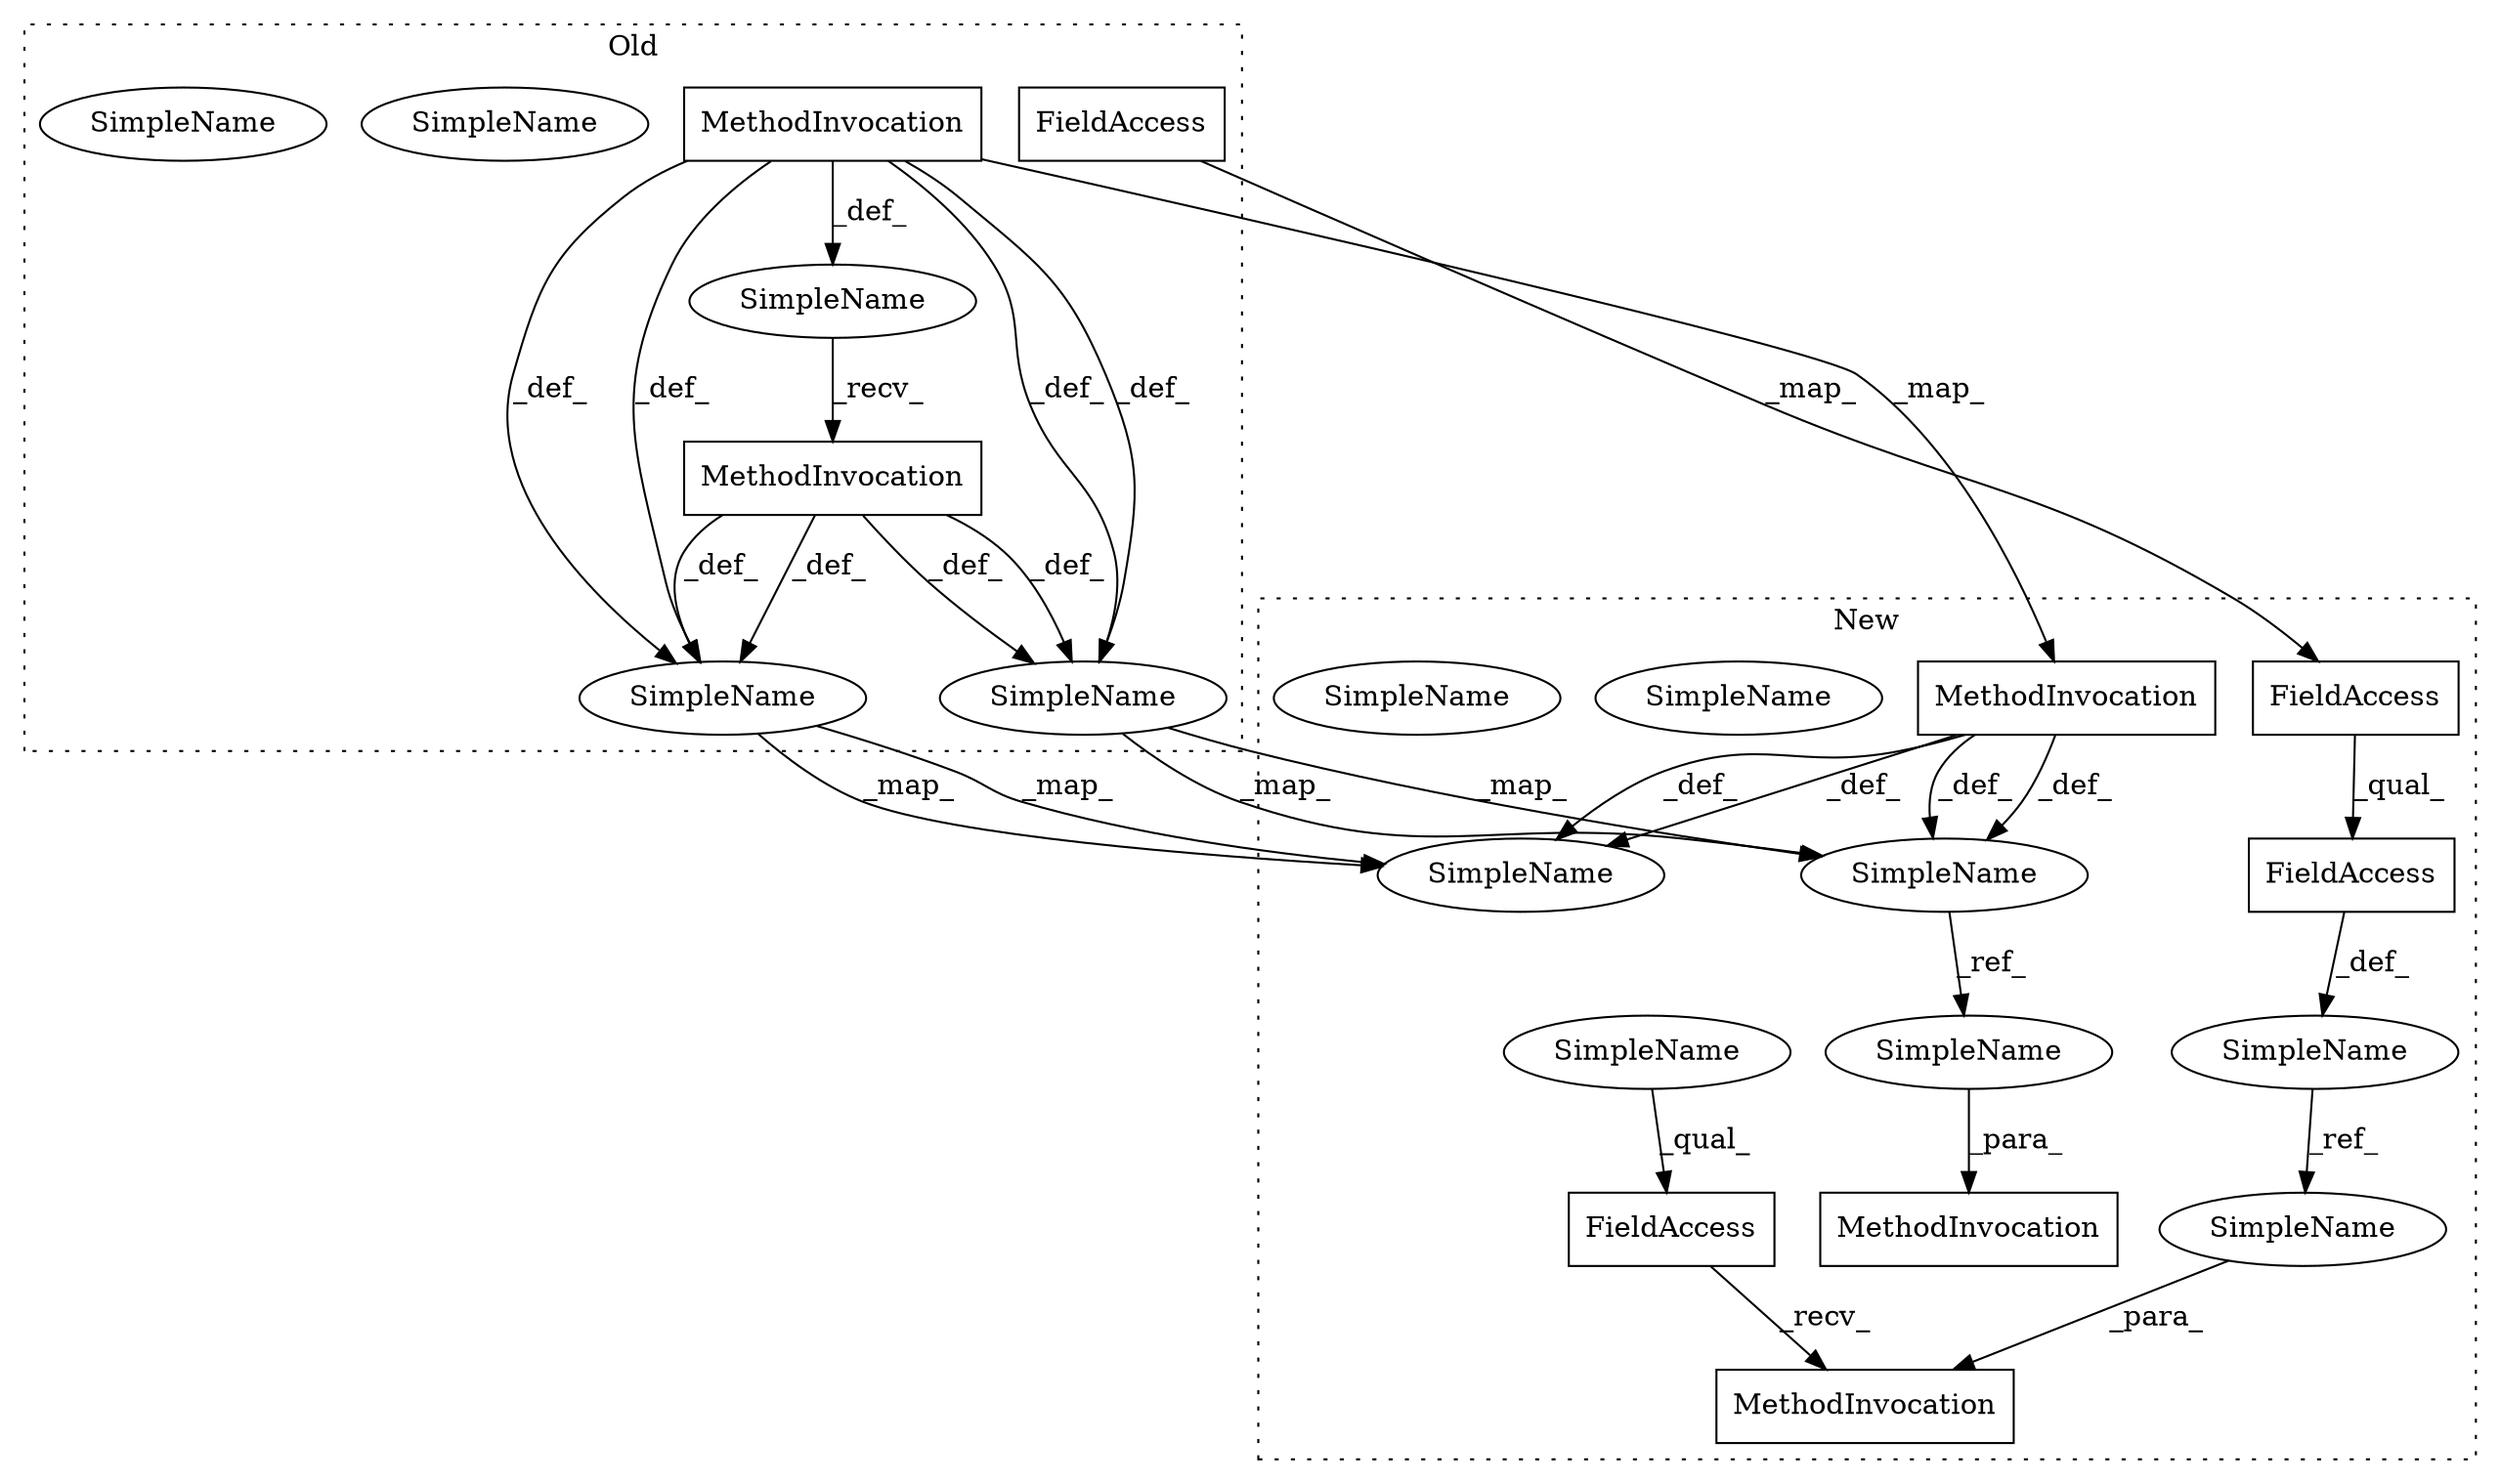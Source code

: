 digraph G {
subgraph cluster0 {
4 [label="FieldAccess" a="22" s="4785" l="14" shape="box"];
7 [label="MethodInvocation" a="32" s="4733,4742" l="3,1" shape="box"];
8 [label="MethodInvocation" a="32" s="4719,4731" l="5,1" shape="box"];
10 [label="SimpleName" a="42" s="4749" l="6" shape="ellipse"];
17 [label="SimpleName" a="42" s="" l="" shape="ellipse"];
19 [label="SimpleName" a="42" s="4709" l="3" shape="ellipse"];
20 [label="SimpleName" a="42" s="4749" l="6" shape="ellipse"];
21 [label="SimpleName" a="42" s="4709" l="3" shape="ellipse"];
label = "Old";
style="dotted";
}
subgraph cluster1 {
1 [label="FieldAccess" a="22" s="4675" l="9" shape="box"];
2 [label="FieldAccess" a="22" s="4628" l="14" shape="box"];
3 [label="FieldAccess" a="22" s="4628" l="31" shape="box"];
5 [label="MethodInvocation" a="32" s="4593,4618" l="5,1" shape="box"];
6 [label="MethodInvocation" a="32" s="4737,4743" l="3,1" shape="box"];
9 [label="MethodInvocation" a="32" s="4685,4694" l="7,1" shape="box"];
11 [label="SimpleName" a="42" s="4583" l="3" shape="ellipse"];
12 [label="SimpleName" a="42" s="4583" l="3" shape="ellipse"];
13 [label="SimpleName" a="42" s="4740" l="3" shape="ellipse"];
14 [label="SimpleName" a="42" s="4692" l="2" shape="ellipse"];
15 [label="SimpleName" a="42" s="4675" l="5" shape="ellipse"];
16 [label="SimpleName" a="42" s="4701" l="6" shape="ellipse"];
18 [label="SimpleName" a="42" s="4625" l="2" shape="ellipse"];
22 [label="SimpleName" a="42" s="4701" l="6" shape="ellipse"];
label = "New";
style="dotted";
}
1 -> 9 [label="_recv_"];
2 -> 3 [label="_qual_"];
3 -> 18 [label="_def_"];
4 -> 2 [label="_map_"];
5 -> 16 [label="_def_"];
5 -> 11 [label="_def_"];
5 -> 11 [label="_def_"];
5 -> 16 [label="_def_"];
7 -> 10 [label="_def_"];
7 -> 19 [label="_def_"];
7 -> 19 [label="_def_"];
7 -> 10 [label="_def_"];
8 -> 19 [label="_def_"];
8 -> 10 [label="_def_"];
8 -> 10 [label="_def_"];
8 -> 19 [label="_def_"];
8 -> 5 [label="_map_"];
8 -> 17 [label="_def_"];
10 -> 16 [label="_map_"];
10 -> 16 [label="_map_"];
11 -> 13 [label="_ref_"];
13 -> 6 [label="_para_"];
14 -> 9 [label="_para_"];
15 -> 1 [label="_qual_"];
17 -> 7 [label="_recv_"];
18 -> 14 [label="_ref_"];
19 -> 11 [label="_map_"];
19 -> 11 [label="_map_"];
}